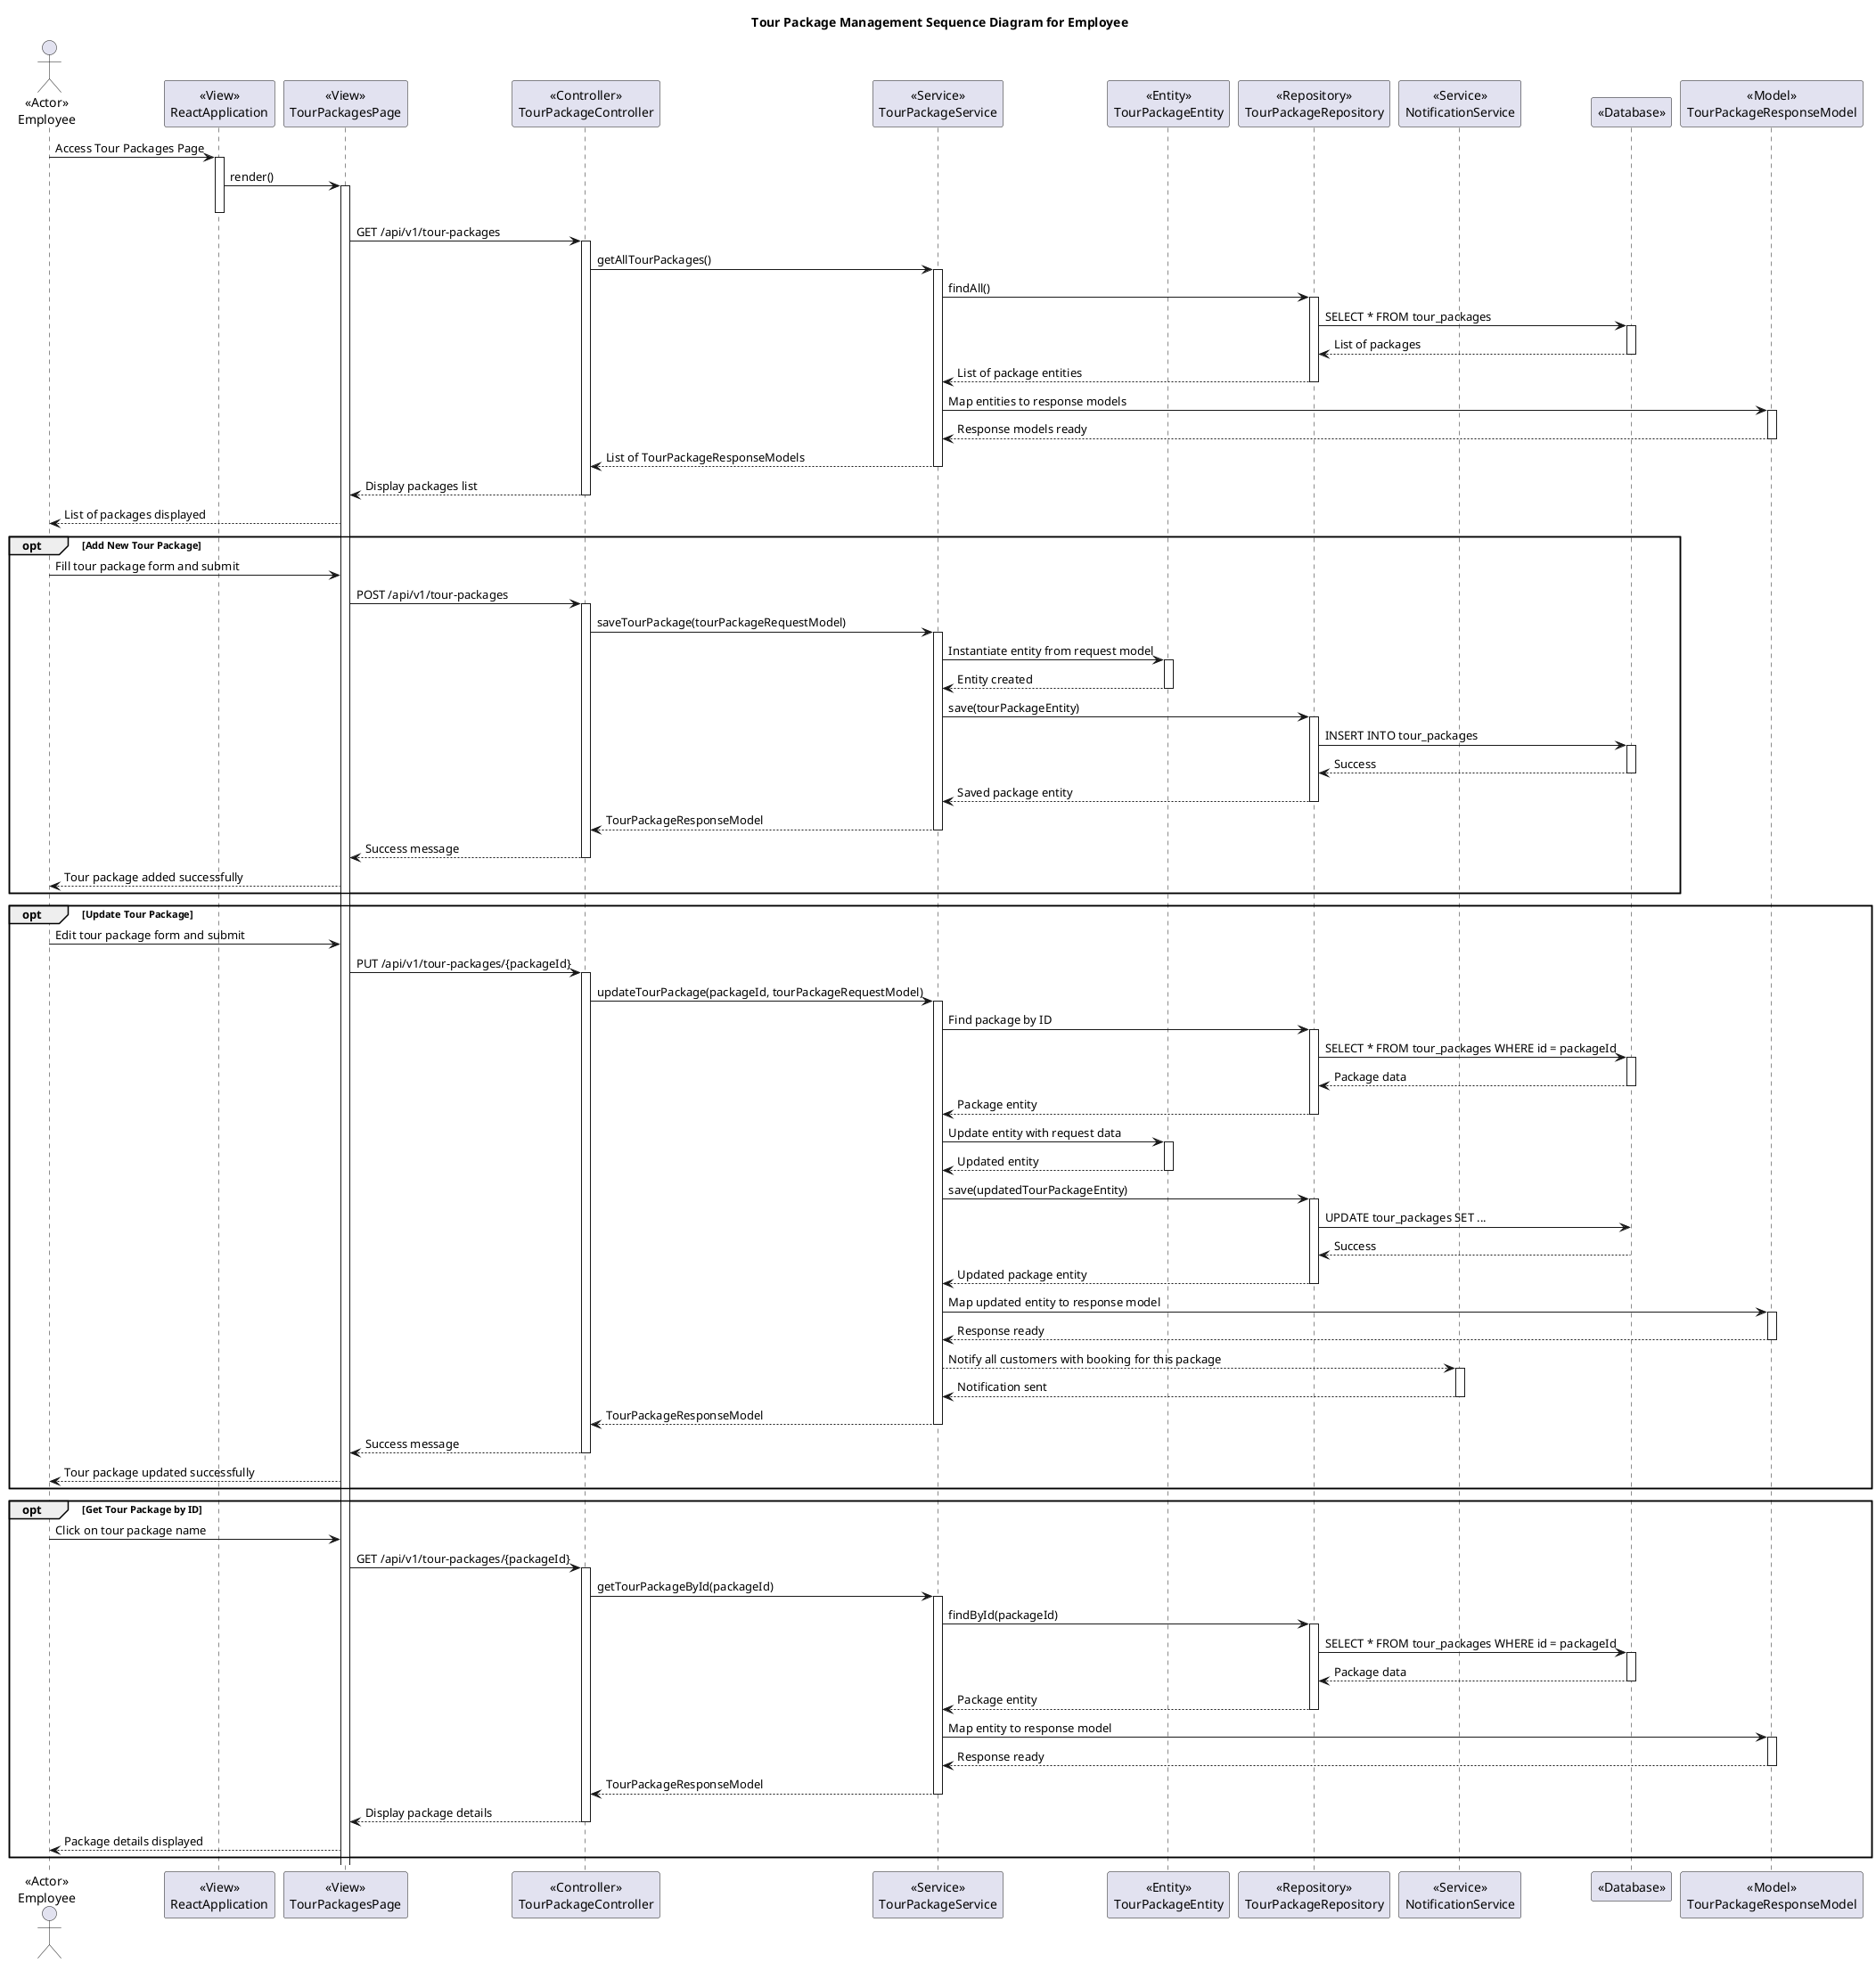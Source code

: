 @startuml
title Tour Package Management Sequence Diagram for Employee

actor Employee as "<<Actor>>\nEmployee"

participant ReactApplication as "<<View>>\nReactApplication"
participant TourPackagesPage as "<<View>>\nTourPackagesPage"
participant TourPackageController as "<<Controller>>\nTourPackageController"
participant TourPackageService as "<<Service>>\nTourPackageService"
participant TourPackageEntity as "<<Entity>>\nTourPackageEntity"
participant TourPackageRepository as "<<Repository>>\nTourPackageRepository"
participant NotificationService as "<<Service>>\nNotificationService"
participant Database as "<<Database>>"
participant TourPackageResponseModel as "<<Model>>\nTourPackageResponseModel"

Employee -> ReactApplication : Access Tour Packages Page
activate ReactApplication

ReactApplication -> TourPackagesPage : render()
activate TourPackagesPage
deactivate ReactApplication

TourPackagesPage -> TourPackageController : GET /api/v1/tour-packages
activate TourPackageController

TourPackageController -> TourPackageService : getAllTourPackages()
activate TourPackageService

TourPackageService -> TourPackageRepository : findAll()
activate TourPackageRepository

TourPackageRepository -> Database : SELECT * FROM tour_packages
activate Database
Database --> TourPackageRepository : List of packages
deactivate Database

TourPackageRepository --> TourPackageService : List of package entities
deactivate TourPackageRepository

TourPackageService -> TourPackageResponseModel : Map entities to response models
activate TourPackageResponseModel
TourPackageResponseModel --> TourPackageService : Response models ready
deactivate TourPackageResponseModel

TourPackageService --> TourPackageController : List of TourPackageResponseModels
deactivate TourPackageService

TourPackageController --> TourPackagesPage : Display packages list
deactivate TourPackageController

TourPackagesPage --> Employee : List of packages displayed

opt Add New Tour Package
    Employee -> TourPackagesPage : Fill tour package form and submit
    TourPackagesPage -> TourPackageController : POST /api/v1/tour-packages
    activate TourPackageController

    TourPackageController -> TourPackageService : saveTourPackage(tourPackageRequestModel)
    activate TourPackageService

    TourPackageService -> TourPackageEntity : Instantiate entity from request model
    activate TourPackageEntity
    TourPackageEntity --> TourPackageService : Entity created
    deactivate TourPackageEntity

    TourPackageService -> TourPackageRepository : save(tourPackageEntity)
    activate TourPackageRepository
    TourPackageRepository -> Database : INSERT INTO tour_packages
    activate Database
    Database --> TourPackageRepository : Success
    deactivate Database
    TourPackageRepository --> TourPackageService : Saved package entity
    deactivate TourPackageRepository

    TourPackageService --> TourPackageController : TourPackageResponseModel
    deactivate TourPackageService

    TourPackageController --> TourPackagesPage : Success message
    deactivate TourPackageController

    TourPackagesPage --> Employee : Tour package added successfully
end

opt Update Tour Package
    Employee -> TourPackagesPage : Edit tour package form and submit
    TourPackagesPage -> TourPackageController : PUT /api/v1/tour-packages/{packageId}
    activate TourPackageController

    TourPackageController -> TourPackageService : updateTourPackage(packageId, tourPackageRequestModel)
    activate TourPackageService

    TourPackageService -> TourPackageRepository : Find package by ID
    activate TourPackageRepository
    TourPackageRepository -> Database : SELECT * FROM tour_packages WHERE id = packageId
    activate Database
    Database --> TourPackageRepository : Package data
    deactivate Database
    TourPackageRepository --> TourPackageService : Package entity
    deactivate TourPackageRepository

    TourPackageService -> TourPackageEntity : Update entity with request data
    activate TourPackageEntity
    TourPackageEntity --> TourPackageService : Updated entity
    deactivate TourPackageEntity

    TourPackageService -> TourPackageRepository : save(updatedTourPackageEntity)
    activate TourPackageRepository
    TourPackageRepository -> Database : UPDATE tour_packages SET ...
    Database --> TourPackageRepository : Success
    deactivate Database
    TourPackageRepository --> TourPackageService : Updated package entity
    deactivate TourPackageRepository

    TourPackageService -> TourPackageResponseModel : Map updated entity to response model
    activate TourPackageResponseModel
    TourPackageResponseModel --> TourPackageService : Response ready
    deactivate TourPackageResponseModel

    TourPackageService --> NotificationService : Notify all customers with booking for this package
    activate NotificationService
    NotificationService --> TourPackageService : Notification sent
    deactivate NotificationService

    TourPackageService --> TourPackageController : TourPackageResponseModel
    deactivate TourPackageService

    TourPackageController --> TourPackagesPage : Success message
    deactivate TourPackageController

    TourPackagesPage --> Employee : Tour package updated successfully
end

opt Get Tour Package by ID
    Employee -> TourPackagesPage : Click on tour package name
    TourPackagesPage -> TourPackageController : GET /api/v1/tour-packages/{packageId}
    activate TourPackageController

    TourPackageController -> TourPackageService : getTourPackageById(packageId)
    activate TourPackageService

    TourPackageService -> TourPackageRepository : findById(packageId)
    activate TourPackageRepository
    TourPackageRepository -> Database : SELECT * FROM tour_packages WHERE id = packageId
    activate Database
    Database --> TourPackageRepository : Package data
    deactivate Database
    TourPackageRepository --> TourPackageService : Package entity
    deactivate TourPackageRepository

    TourPackageService -> TourPackageResponseModel : Map entity to response model
    activate TourPackageResponseModel
    TourPackageResponseModel --> TourPackageService : Response ready
    deactivate TourPackageResponseModel

    TourPackageService --> TourPackageController : TourPackageResponseModel
    deactivate TourPackageService

    TourPackageController --> TourPackagesPage : Display package details
    deactivate TourPackageController

    TourPackagesPage --> Employee : Package details displayed
end

@enduml
